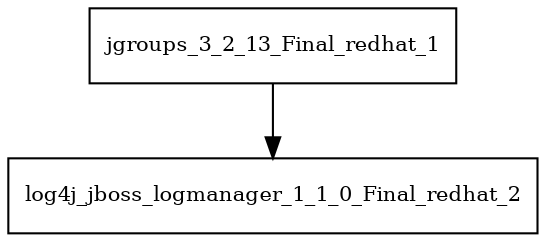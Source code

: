 digraph jgroups_3_2_13_Final_redhat_1_dependencies {
  node [shape = box, fontsize=10.0];
  jgroups_3_2_13_Final_redhat_1 -> log4j_jboss_logmanager_1_1_0_Final_redhat_2;
}
